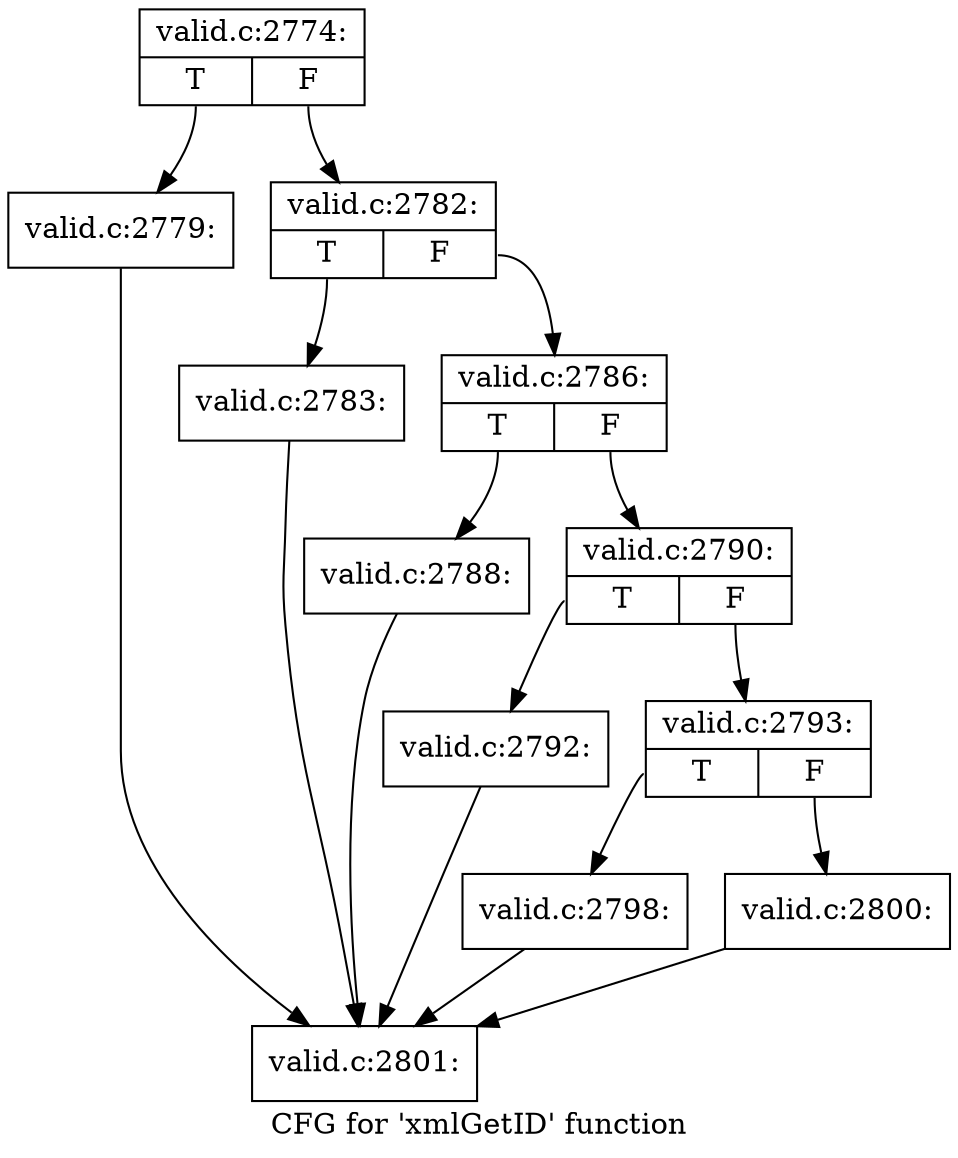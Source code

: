 digraph "CFG for 'xmlGetID' function" {
	label="CFG for 'xmlGetID' function";

	Node0x4ff9e10 [shape=record,label="{valid.c:2774:|{<s0>T|<s1>F}}"];
	Node0x4ff9e10:s0 -> Node0x4e93210;
	Node0x4ff9e10:s1 -> Node0x4f55410;
	Node0x4e93210 [shape=record,label="{valid.c:2779:}"];
	Node0x4e93210 -> Node0x4ffbfc0;
	Node0x4f55410 [shape=record,label="{valid.c:2782:|{<s0>T|<s1>F}}"];
	Node0x4f55410:s0 -> Node0x5000ae0;
	Node0x4f55410:s1 -> Node0x5000b30;
	Node0x5000ae0 [shape=record,label="{valid.c:2783:}"];
	Node0x5000ae0 -> Node0x4ffbfc0;
	Node0x5000b30 [shape=record,label="{valid.c:2786:|{<s0>T|<s1>F}}"];
	Node0x5000b30:s0 -> Node0x5001360;
	Node0x5000b30:s1 -> Node0x50013b0;
	Node0x5001360 [shape=record,label="{valid.c:2788:}"];
	Node0x5001360 -> Node0x4ffbfc0;
	Node0x50013b0 [shape=record,label="{valid.c:2790:|{<s0>T|<s1>F}}"];
	Node0x50013b0:s0 -> Node0x5001b40;
	Node0x50013b0:s1 -> Node0x5001b90;
	Node0x5001b40 [shape=record,label="{valid.c:2792:}"];
	Node0x5001b40 -> Node0x4ffbfc0;
	Node0x5001b90 [shape=record,label="{valid.c:2793:|{<s0>T|<s1>F}}"];
	Node0x5001b90:s0 -> Node0x5001ff0;
	Node0x5001b90:s1 -> Node0x5002040;
	Node0x5001ff0 [shape=record,label="{valid.c:2798:}"];
	Node0x5001ff0 -> Node0x4ffbfc0;
	Node0x5002040 [shape=record,label="{valid.c:2800:}"];
	Node0x5002040 -> Node0x4ffbfc0;
	Node0x4ffbfc0 [shape=record,label="{valid.c:2801:}"];
}

